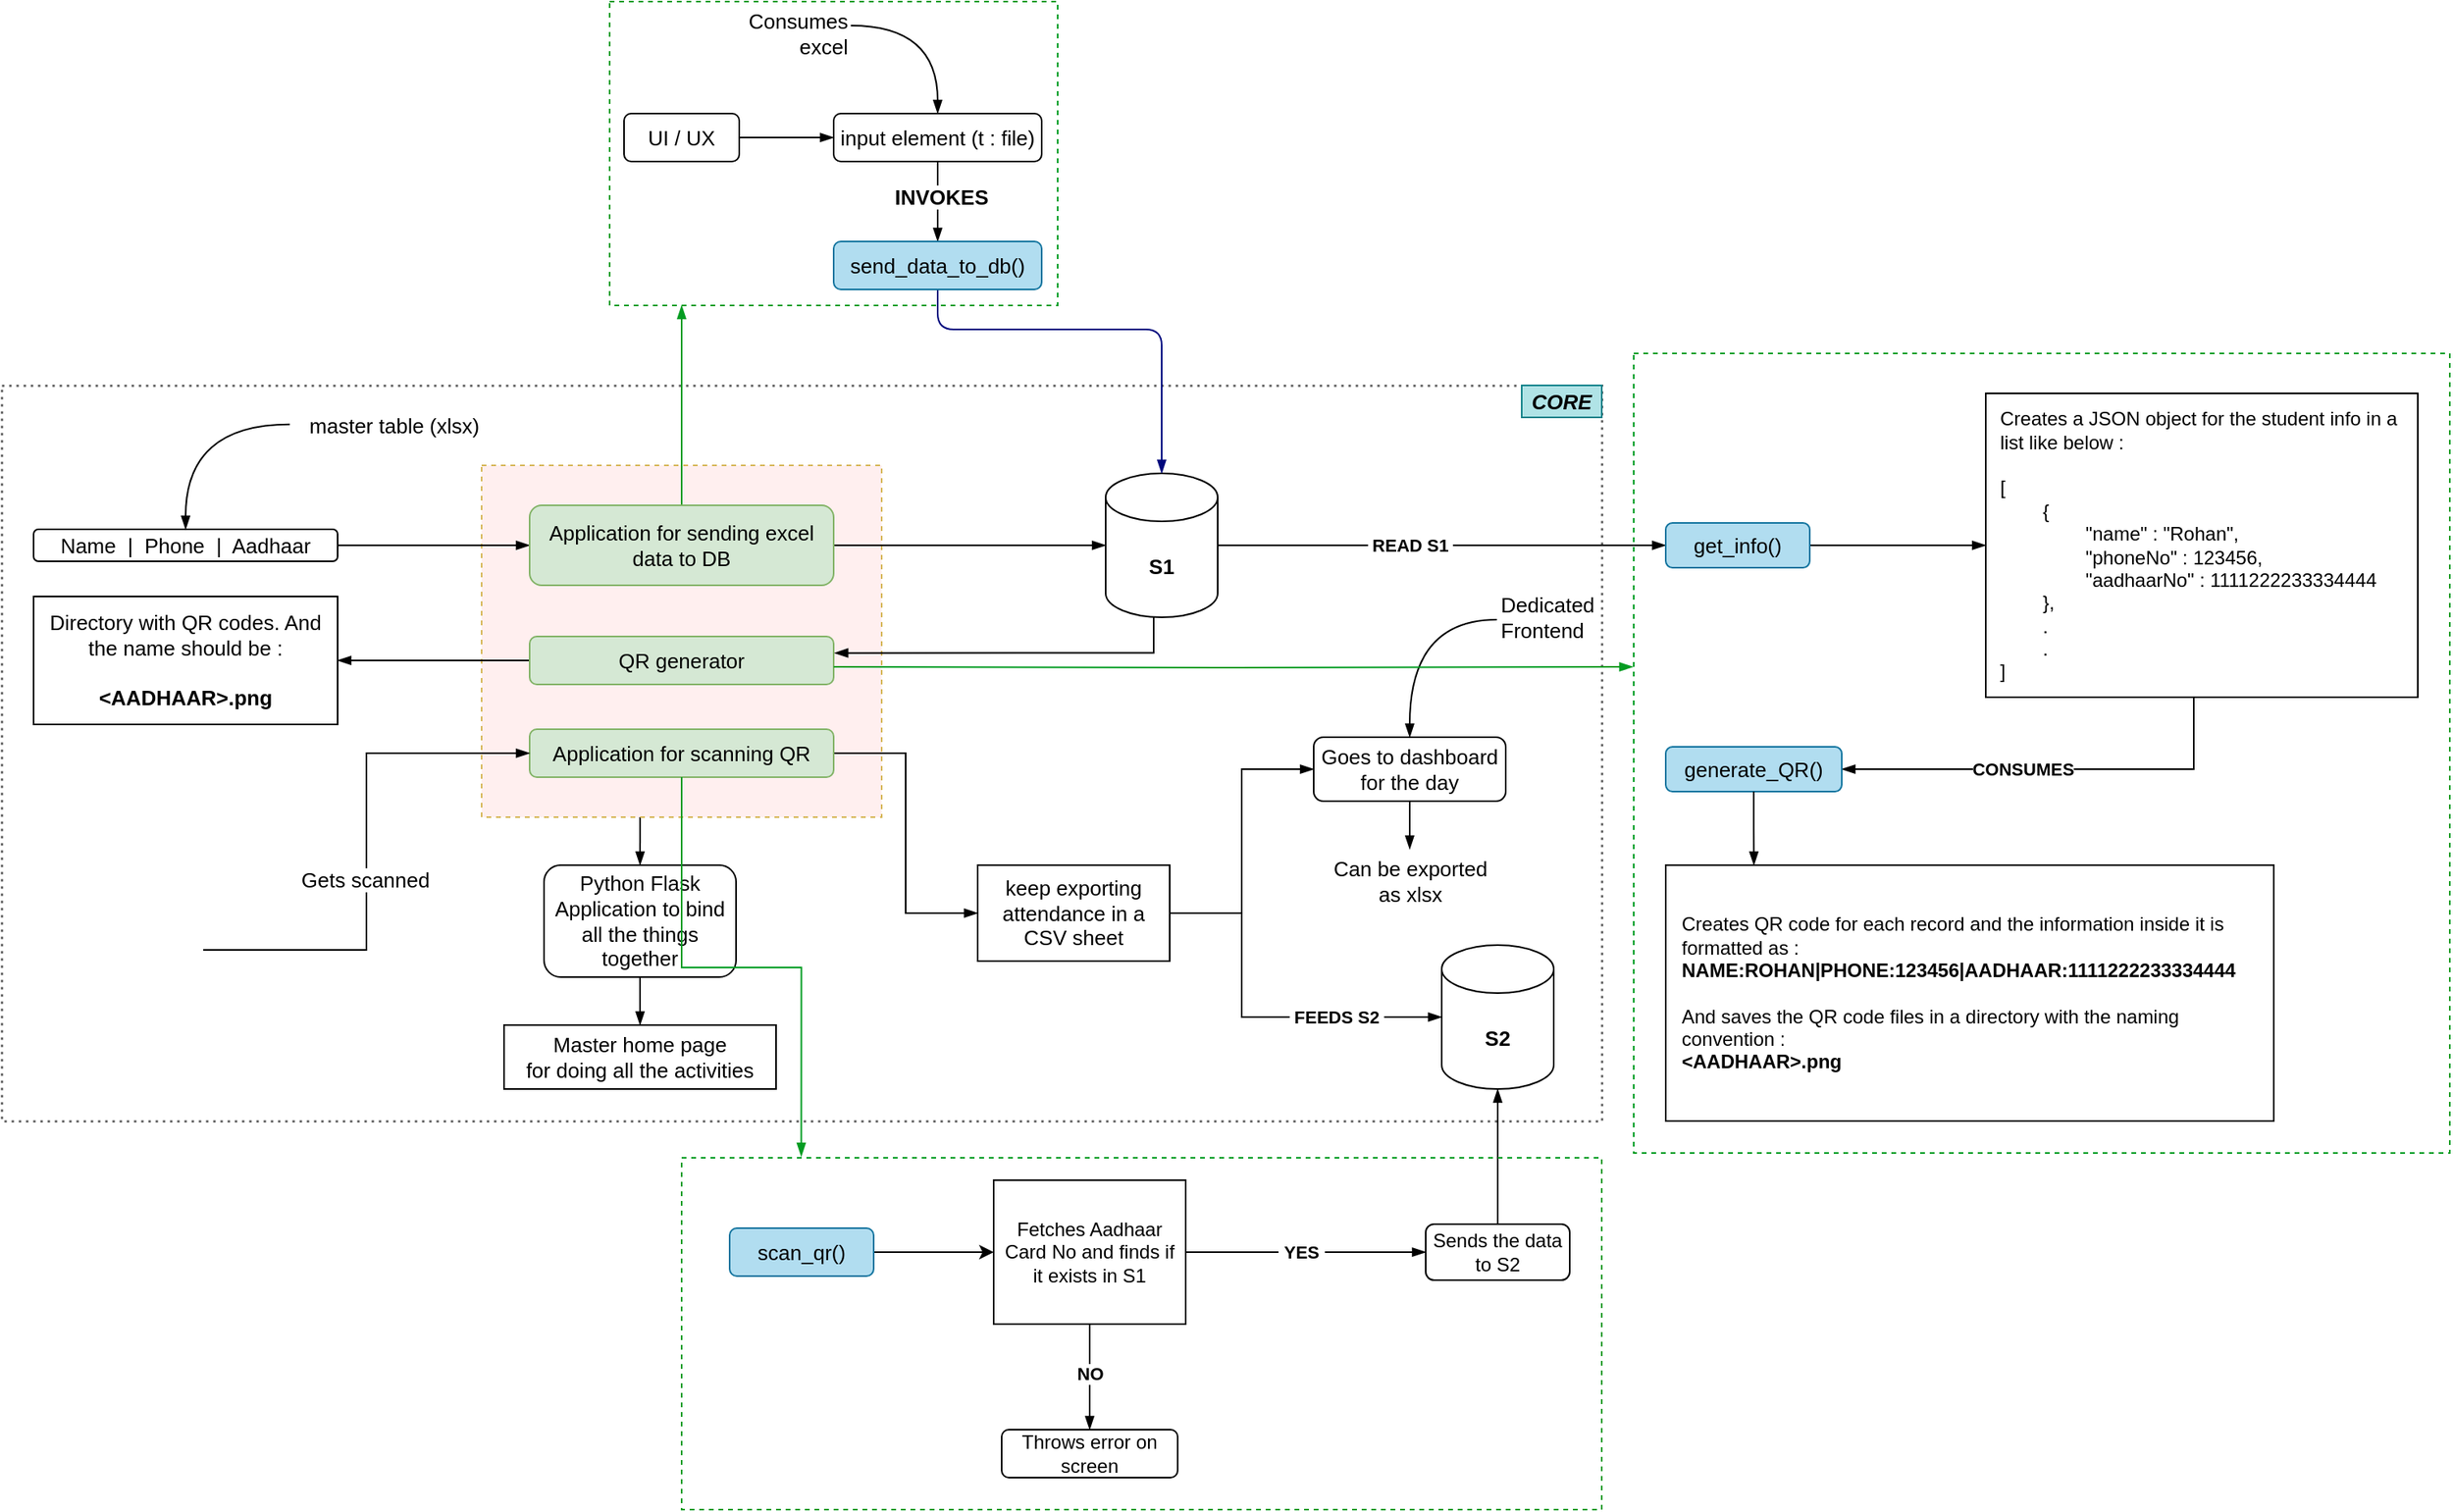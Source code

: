 <mxfile version="26.0.4">
  <diagram name="Page-1" id="eBslk7wmS1e1T6OSuGHc">
    <mxGraphModel dx="1863" dy="965" grid="1" gridSize="10" guides="1" tooltips="1" connect="1" arrows="1" fold="1" page="1" pageScale="1" pageWidth="3300" pageHeight="4681" math="0" shadow="0">
      <root>
        <mxCell id="0" />
        <mxCell id="1" parent="0" />
        <mxCell id="7irCT8jfKJjp8e5JyJTQ-7" value="" style="rounded=0;whiteSpace=wrap;html=1;dashed=1;fillColor=none;strokeColor=#049C22;" vertex="1" parent="1">
          <mxGeometry x="1520" y="560" width="510" height="500" as="geometry" />
        </mxCell>
        <mxCell id="7irCT8jfKJjp8e5JyJTQ-5" value="" style="rounded=0;whiteSpace=wrap;html=1;dashed=1;fillColor=none;strokeColor=#049C22;" vertex="1" parent="1">
          <mxGeometry x="880" y="340" width="280" height="190" as="geometry" />
        </mxCell>
        <mxCell id="jVRxyoQ3wr-jkIcxImyI-39" value="" style="rounded=0;whiteSpace=wrap;html=1;dashed=1;dashPattern=1 2;strokeColor=#696969;strokeWidth=1.5;fontSize=13;" parent="1" vertex="1">
          <mxGeometry x="500" y="580" width="1000" height="460" as="geometry" />
        </mxCell>
        <mxCell id="jVRxyoQ3wr-jkIcxImyI-35" style="edgeStyle=orthogonalEdgeStyle;rounded=0;orthogonalLoop=1;jettySize=auto;html=1;entryX=0.5;entryY=0;entryDx=0;entryDy=0;strokeWidth=1;endArrow=blockThin;endFill=1;fontSize=13;" parent="1" target="jVRxyoQ3wr-jkIcxImyI-34" edge="1">
          <mxGeometry relative="1" as="geometry">
            <mxPoint x="899.043" y="850" as="sourcePoint" />
          </mxGeometry>
        </mxCell>
        <mxCell id="jVRxyoQ3wr-jkIcxImyI-33" value="" style="rounded=0;whiteSpace=wrap;html=1;dashed=1;fillColor=#FFEFEF;strokeColor=#d6b656;fontSize=13;" parent="1" vertex="1">
          <mxGeometry x="800" y="630" width="250" height="220" as="geometry" />
        </mxCell>
        <mxCell id="jVRxyoQ3wr-jkIcxImyI-7" style="edgeStyle=orthogonalEdgeStyle;rounded=0;orthogonalLoop=1;jettySize=auto;html=1;entryX=0;entryY=0.5;entryDx=0;entryDy=0;strokeWidth=1;endArrow=blockThin;endFill=1;fontSize=13;" parent="1" source="jVRxyoQ3wr-jkIcxImyI-1" target="jVRxyoQ3wr-jkIcxImyI-5" edge="1">
          <mxGeometry relative="1" as="geometry" />
        </mxCell>
        <mxCell id="jVRxyoQ3wr-jkIcxImyI-1" value="Name&amp;nbsp; |&amp;nbsp; Phone&amp;nbsp; |&amp;nbsp; Aadhaar" style="rounded=1;whiteSpace=wrap;html=1;fontSize=13;" parent="1" vertex="1">
          <mxGeometry x="520" y="670" width="190" height="20" as="geometry" />
        </mxCell>
        <mxCell id="jVRxyoQ3wr-jkIcxImyI-3" style="edgeStyle=orthogonalEdgeStyle;rounded=0;orthogonalLoop=1;jettySize=auto;html=1;entryX=0.5;entryY=0;entryDx=0;entryDy=0;exitX=0.001;exitY=0.478;exitDx=0;exitDy=0;exitPerimeter=0;curved=1;strokeWidth=1;endArrow=blockThin;endFill=1;fontSize=13;" parent="1" source="jVRxyoQ3wr-jkIcxImyI-2" target="jVRxyoQ3wr-jkIcxImyI-1" edge="1">
          <mxGeometry relative="1" as="geometry" />
        </mxCell>
        <mxCell id="jVRxyoQ3wr-jkIcxImyI-2" value="master table (xlsx)" style="text;html=1;align=center;verticalAlign=middle;resizable=0;points=[];autosize=1;strokeColor=none;fillColor=none;fontSize=13;" parent="1" vertex="1">
          <mxGeometry x="680" y="590" width="130" height="30" as="geometry" />
        </mxCell>
        <mxCell id="jVRxyoQ3wr-jkIcxImyI-10" style="edgeStyle=orthogonalEdgeStyle;rounded=0;orthogonalLoop=1;jettySize=auto;html=1;strokeWidth=1;endArrow=blockThin;endFill=1;fontSize=13;entryX=0;entryY=0.5;entryDx=0;entryDy=0;entryPerimeter=0;" parent="1" source="jVRxyoQ3wr-jkIcxImyI-5" target="jVRxyoQ3wr-jkIcxImyI-8" edge="1">
          <mxGeometry relative="1" as="geometry">
            <mxPoint x="1170" y="680" as="targetPoint" />
            <Array as="points" />
          </mxGeometry>
        </mxCell>
        <mxCell id="jVRxyoQ3wr-jkIcxImyI-45" style="edgeStyle=orthogonalEdgeStyle;rounded=0;orthogonalLoop=1;jettySize=auto;html=1;strokeColor=#049C22;strokeWidth=1;endArrow=blockThin;endFill=1;fontSize=13;" parent="1" source="jVRxyoQ3wr-jkIcxImyI-5" edge="1">
          <mxGeometry relative="1" as="geometry">
            <mxPoint x="925" y="530" as="targetPoint" />
          </mxGeometry>
        </mxCell>
        <mxCell id="jVRxyoQ3wr-jkIcxImyI-5" value="Application&amp;nbsp;&lt;span style=&quot;background-color: transparent; color: light-dark(rgb(0, 0, 0), rgb(255, 255, 255));&quot;&gt;for sending&amp;nbsp;&lt;/span&gt;&lt;span style=&quot;background-color: transparent; color: light-dark(rgb(0, 0, 0), rgb(255, 255, 255));&quot;&gt;excel data&amp;nbsp;&lt;/span&gt;&lt;span style=&quot;background-color: transparent; color: light-dark(rgb(0, 0, 0), rgb(255, 255, 255));&quot;&gt;to DB&lt;/span&gt;" style="rounded=1;whiteSpace=wrap;html=1;fillColor=#d5e8d4;strokeColor=#82b366;fontStyle=0;fontFamily=Helvetica;fontSize=13;" parent="1" vertex="1">
          <mxGeometry x="830" y="655" width="190" height="50" as="geometry" />
        </mxCell>
        <mxCell id="jVRxyoQ3wr-jkIcxImyI-56" style="edgeStyle=orthogonalEdgeStyle;rounded=0;orthogonalLoop=1;jettySize=auto;html=1;entryX=1.003;entryY=0.344;entryDx=0;entryDy=0;entryPerimeter=0;strokeWidth=1;endArrow=blockThin;endFill=1;fontSize=13;" parent="1" source="jVRxyoQ3wr-jkIcxImyI-8" target="jVRxyoQ3wr-jkIcxImyI-11" edge="1">
          <mxGeometry relative="1" as="geometry">
            <Array as="points">
              <mxPoint x="1220" y="747" />
            </Array>
          </mxGeometry>
        </mxCell>
        <mxCell id="jVRxyoQ3wr-jkIcxImyI-60" style="edgeStyle=orthogonalEdgeStyle;rounded=0;orthogonalLoop=1;jettySize=auto;html=1;entryX=0;entryY=0.5;entryDx=0;entryDy=0;endArrow=blockThin;endFill=1;" parent="1" source="jVRxyoQ3wr-jkIcxImyI-8" target="jVRxyoQ3wr-jkIcxImyI-59" edge="1">
          <mxGeometry relative="1" as="geometry">
            <Array as="points" />
          </mxGeometry>
        </mxCell>
        <mxCell id="jVRxyoQ3wr-jkIcxImyI-65" value="&amp;nbsp;READ S1&amp;nbsp;" style="edgeLabel;html=1;align=center;verticalAlign=middle;resizable=0;points=[];fontStyle=1" parent="jVRxyoQ3wr-jkIcxImyI-60" vertex="1" connectable="0">
          <mxGeometry x="-0.148" relative="1" as="geometry">
            <mxPoint as="offset" />
          </mxGeometry>
        </mxCell>
        <mxCell id="jVRxyoQ3wr-jkIcxImyI-8" value="&lt;font&gt;S1&lt;/font&gt;" style="shape=cylinder3;whiteSpace=wrap;html=1;boundedLbl=1;backgroundOutline=1;size=15;fontSize=13;fontStyle=1" parent="1" vertex="1">
          <mxGeometry x="1190" y="635" width="70" height="90" as="geometry" />
        </mxCell>
        <mxCell id="jVRxyoQ3wr-jkIcxImyI-14" style="edgeStyle=orthogonalEdgeStyle;rounded=0;orthogonalLoop=1;jettySize=auto;html=1;entryX=1;entryY=0.5;entryDx=0;entryDy=0;strokeWidth=1;endArrow=blockThin;endFill=1;fontSize=13;" parent="1" source="jVRxyoQ3wr-jkIcxImyI-11" target="jVRxyoQ3wr-jkIcxImyI-13" edge="1">
          <mxGeometry relative="1" as="geometry" />
        </mxCell>
        <mxCell id="jVRxyoQ3wr-jkIcxImyI-11" value="QR generator" style="rounded=1;whiteSpace=wrap;html=1;fillColor=#d5e8d4;strokeColor=#82b366;fontSize=13;" parent="1" vertex="1">
          <mxGeometry x="830" y="737" width="190" height="30" as="geometry" />
        </mxCell>
        <mxCell id="jVRxyoQ3wr-jkIcxImyI-13" value="Directory with QR codes. And the name should be :&lt;br&gt;&lt;br&gt;&lt;b&gt;&amp;lt;AADHAAR&amp;gt;.png&lt;/b&gt;" style="rounded=0;whiteSpace=wrap;html=1;spacing=5;fontSize=13;" parent="1" vertex="1">
          <mxGeometry x="520" y="712" width="190" height="80" as="geometry" />
        </mxCell>
        <mxCell id="jVRxyoQ3wr-jkIcxImyI-26" style="edgeStyle=orthogonalEdgeStyle;rounded=0;orthogonalLoop=1;jettySize=auto;html=1;entryX=0;entryY=0.5;entryDx=0;entryDy=0;strokeWidth=1;endArrow=blockThin;endFill=1;fontSize=13;" parent="1" source="jVRxyoQ3wr-jkIcxImyI-17" target="jVRxyoQ3wr-jkIcxImyI-25" edge="1">
          <mxGeometry relative="1" as="geometry" />
        </mxCell>
        <mxCell id="jVRxyoQ3wr-jkIcxImyI-17" value="Application for scanning QR" style="rounded=1;whiteSpace=wrap;html=1;fillColor=#d5e8d4;strokeColor=#82b366;fontSize=13;" parent="1" vertex="1">
          <mxGeometry x="830" y="795" width="190" height="30" as="geometry" />
        </mxCell>
        <mxCell id="jVRxyoQ3wr-jkIcxImyI-21" style="edgeStyle=orthogonalEdgeStyle;rounded=0;orthogonalLoop=1;jettySize=auto;html=1;entryX=0;entryY=0.5;entryDx=0;entryDy=0;strokeWidth=1;endArrow=blockThin;endFill=1;fontSize=13;" parent="1" source="jVRxyoQ3wr-jkIcxImyI-20" target="jVRxyoQ3wr-jkIcxImyI-17" edge="1">
          <mxGeometry relative="1" as="geometry" />
        </mxCell>
        <mxCell id="jVRxyoQ3wr-jkIcxImyI-22" value="Gets scanned" style="edgeLabel;html=1;align=center;verticalAlign=middle;resizable=0;points=[];fontSize=13;" parent="jVRxyoQ3wr-jkIcxImyI-21" vertex="1" connectable="0">
          <mxGeometry x="-0.315" y="-1" relative="1" as="geometry">
            <mxPoint x="-2" y="-34" as="offset" />
          </mxGeometry>
        </mxCell>
        <mxCell id="jVRxyoQ3wr-jkIcxImyI-20" value="" style="shape=image;verticalLabelPosition=bottom;labelBackgroundColor=default;verticalAlign=top;aspect=fixed;imageAspect=0;image=https://upload.wikimedia.org/wikipedia/commons/d/d0/QR_code_for_mobile_English_Wikipedia.svg;fontSize=13;" parent="1" vertex="1">
          <mxGeometry x="520" y="880" width="106" height="106" as="geometry" />
        </mxCell>
        <mxCell id="jVRxyoQ3wr-jkIcxImyI-30" style="edgeStyle=orthogonalEdgeStyle;rounded=0;orthogonalLoop=1;jettySize=auto;html=1;entryX=0;entryY=0.5;entryDx=0;entryDy=0;strokeWidth=1;endArrow=blockThin;endFill=1;fontSize=13;" parent="1" source="jVRxyoQ3wr-jkIcxImyI-25" target="jVRxyoQ3wr-jkIcxImyI-28" edge="1">
          <mxGeometry relative="1" as="geometry" />
        </mxCell>
        <mxCell id="jVRxyoQ3wr-jkIcxImyI-25" value="keep exporting&lt;div&gt;attendance in a CSV sheet&lt;/div&gt;" style="rounded=0;whiteSpace=wrap;html=1;fontSize=13;" parent="1" vertex="1">
          <mxGeometry x="1110" y="880" width="120" height="60" as="geometry" />
        </mxCell>
        <mxCell id="jVRxyoQ3wr-jkIcxImyI-58" style="edgeStyle=orthogonalEdgeStyle;rounded=0;orthogonalLoop=1;jettySize=auto;html=1;strokeWidth=1;endArrow=blockThin;endFill=1;fontSize=13;" parent="1" source="jVRxyoQ3wr-jkIcxImyI-28" target="jVRxyoQ3wr-jkIcxImyI-57" edge="1">
          <mxGeometry relative="1" as="geometry" />
        </mxCell>
        <mxCell id="jVRxyoQ3wr-jkIcxImyI-28" value="Goes to dashboard for the day" style="rounded=1;whiteSpace=wrap;html=1;fontSize=13;" parent="1" vertex="1">
          <mxGeometry x="1320" y="800" width="120" height="40" as="geometry" />
        </mxCell>
        <mxCell id="jVRxyoQ3wr-jkIcxImyI-32" style="edgeStyle=orthogonalEdgeStyle;rounded=0;orthogonalLoop=1;jettySize=auto;html=1;entryX=0.5;entryY=0;entryDx=0;entryDy=0;exitX=-0.007;exitY=0.539;exitDx=0;exitDy=0;exitPerimeter=0;curved=1;strokeWidth=1;endArrow=blockThin;endFill=1;fontSize=13;" parent="1" source="jVRxyoQ3wr-jkIcxImyI-31" target="jVRxyoQ3wr-jkIcxImyI-28" edge="1">
          <mxGeometry relative="1" as="geometry" />
        </mxCell>
        <mxCell id="jVRxyoQ3wr-jkIcxImyI-31" value="Dedicated&lt;div&gt;Frontend&lt;/div&gt;" style="text;html=1;align=left;verticalAlign=middle;resizable=0;points=[];autosize=1;strokeColor=none;fillColor=none;fontSize=13;" parent="1" vertex="1">
          <mxGeometry x="1435" y="705" width="80" height="40" as="geometry" />
        </mxCell>
        <mxCell id="jVRxyoQ3wr-jkIcxImyI-38" style="edgeStyle=orthogonalEdgeStyle;rounded=0;orthogonalLoop=1;jettySize=auto;html=1;entryX=0.5;entryY=0;entryDx=0;entryDy=0;strokeWidth=1;endArrow=blockThin;endFill=1;fontSize=13;" parent="1" source="jVRxyoQ3wr-jkIcxImyI-34" target="jVRxyoQ3wr-jkIcxImyI-37" edge="1">
          <mxGeometry relative="1" as="geometry" />
        </mxCell>
        <mxCell id="jVRxyoQ3wr-jkIcxImyI-34" value="Python Flask Application to bind all the things together" style="rounded=1;whiteSpace=wrap;html=1;fontSize=13;" parent="1" vertex="1">
          <mxGeometry x="839" y="880" width="120" height="70" as="geometry" />
        </mxCell>
        <mxCell id="jVRxyoQ3wr-jkIcxImyI-37" value="Master home page&lt;br&gt;for doing all the activities" style="rounded=0;whiteSpace=wrap;html=1;fontSize=13;" parent="1" vertex="1">
          <mxGeometry x="814" y="980" width="170" height="40" as="geometry" />
        </mxCell>
        <mxCell id="jVRxyoQ3wr-jkIcxImyI-40" value="CORE" style="rounded=0;whiteSpace=wrap;html=1;fontStyle=3;fillColor=#b0e3e6;strokeColor=#0e8088;fontSize=13;" parent="1" vertex="1">
          <mxGeometry x="1450" y="580" width="50" height="20" as="geometry" />
        </mxCell>
        <mxCell id="jVRxyoQ3wr-jkIcxImyI-47" style="edgeStyle=orthogonalEdgeStyle;rounded=0;orthogonalLoop=1;jettySize=auto;html=1;entryX=0;entryY=0.5;entryDx=0;entryDy=0;strokeWidth=1;endArrow=blockThin;endFill=1;fontSize=13;" parent="1" source="jVRxyoQ3wr-jkIcxImyI-44" target="jVRxyoQ3wr-jkIcxImyI-46" edge="1">
          <mxGeometry relative="1" as="geometry" />
        </mxCell>
        <mxCell id="jVRxyoQ3wr-jkIcxImyI-44" value="UI / UX" style="rounded=1;whiteSpace=wrap;html=1;fontSize=13;" parent="1" vertex="1">
          <mxGeometry x="889" y="410" width="72" height="30" as="geometry" />
        </mxCell>
        <mxCell id="jVRxyoQ3wr-jkIcxImyI-51" style="edgeStyle=orthogonalEdgeStyle;rounded=0;orthogonalLoop=1;jettySize=auto;html=1;entryX=0.5;entryY=0;entryDx=0;entryDy=0;strokeWidth=1;endArrow=blockThin;endFill=1;fontSize=13;" parent="1" source="jVRxyoQ3wr-jkIcxImyI-46" target="jVRxyoQ3wr-jkIcxImyI-50" edge="1">
          <mxGeometry relative="1" as="geometry" />
        </mxCell>
        <mxCell id="jVRxyoQ3wr-jkIcxImyI-52" value="INVOKES" style="edgeLabel;html=1;align=center;verticalAlign=middle;resizable=0;points=[];fontSize=13;fontStyle=1" parent="jVRxyoQ3wr-jkIcxImyI-51" vertex="1" connectable="0">
          <mxGeometry x="-0.133" y="2" relative="1" as="geometry">
            <mxPoint as="offset" />
          </mxGeometry>
        </mxCell>
        <mxCell id="jVRxyoQ3wr-jkIcxImyI-46" value="input element (t : file)" style="rounded=1;whiteSpace=wrap;html=1;fontSize=13;" parent="1" vertex="1">
          <mxGeometry x="1020" y="410" width="130" height="30" as="geometry" />
        </mxCell>
        <mxCell id="jVRxyoQ3wr-jkIcxImyI-49" style="edgeStyle=orthogonalEdgeStyle;rounded=0;orthogonalLoop=1;jettySize=auto;html=1;entryX=0.5;entryY=0;entryDx=0;entryDy=0;exitX=1.008;exitY=0.375;exitDx=0;exitDy=0;exitPerimeter=0;curved=1;strokeWidth=1;endArrow=blockThin;endFill=1;fontSize=13;" parent="1" source="jVRxyoQ3wr-jkIcxImyI-48" target="jVRxyoQ3wr-jkIcxImyI-46" edge="1">
          <mxGeometry relative="1" as="geometry" />
        </mxCell>
        <mxCell id="jVRxyoQ3wr-jkIcxImyI-48" value="Consumes&lt;div&gt;excel&lt;/div&gt;" style="text;html=1;align=right;verticalAlign=middle;resizable=0;points=[];autosize=1;strokeColor=none;fillColor=none;fontSize=13;" parent="1" vertex="1">
          <mxGeometry x="940" y="340" width="90" height="40" as="geometry" />
        </mxCell>
        <mxCell id="jVRxyoQ3wr-jkIcxImyI-53" style="edgeStyle=orthogonalEdgeStyle;rounded=1;orthogonalLoop=1;jettySize=auto;html=1;strokeColor=#00087D;curved=0;strokeWidth=1;endArrow=blockThin;endFill=1;fontSize=13;" parent="1" source="jVRxyoQ3wr-jkIcxImyI-50" target="jVRxyoQ3wr-jkIcxImyI-8" edge="1">
          <mxGeometry relative="1" as="geometry">
            <Array as="points">
              <mxPoint x="1225" y="545" />
            </Array>
          </mxGeometry>
        </mxCell>
        <mxCell id="jVRxyoQ3wr-jkIcxImyI-50" value="send_data_to_db()" style="rounded=1;whiteSpace=wrap;html=1;fillColor=#b1ddf0;strokeColor=#10739e;fontStyle=0;fontSize=13;" parent="1" vertex="1">
          <mxGeometry x="1020" y="490" width="130" height="30" as="geometry" />
        </mxCell>
        <mxCell id="jVRxyoQ3wr-jkIcxImyI-57" value="Can be exported&lt;div&gt;as xlsx&lt;/div&gt;" style="text;html=1;align=center;verticalAlign=middle;resizable=0;points=[];autosize=1;strokeColor=none;fillColor=none;fontSize=13;" parent="1" vertex="1">
          <mxGeometry x="1320" y="870" width="120" height="40" as="geometry" />
        </mxCell>
        <mxCell id="jVRxyoQ3wr-jkIcxImyI-64" style="edgeStyle=orthogonalEdgeStyle;rounded=0;orthogonalLoop=1;jettySize=auto;html=1;entryX=0;entryY=0.5;entryDx=0;entryDy=0;endArrow=blockThin;endFill=1;" parent="1" source="jVRxyoQ3wr-jkIcxImyI-59" target="jVRxyoQ3wr-jkIcxImyI-63" edge="1">
          <mxGeometry relative="1" as="geometry" />
        </mxCell>
        <mxCell id="jVRxyoQ3wr-jkIcxImyI-59" value="get_info()" style="rounded=1;whiteSpace=wrap;html=1;fillColor=#b1ddf0;strokeColor=#10739e;fontSize=13;" parent="1" vertex="1">
          <mxGeometry x="1540" y="666" width="90" height="28" as="geometry" />
        </mxCell>
        <mxCell id="jVRxyoQ3wr-jkIcxImyI-69" style="edgeStyle=orthogonalEdgeStyle;rounded=0;orthogonalLoop=1;jettySize=auto;html=1;entryX=1;entryY=0.5;entryDx=0;entryDy=0;endArrow=blockThin;endFill=1;" parent="1" source="jVRxyoQ3wr-jkIcxImyI-63" target="jVRxyoQ3wr-jkIcxImyI-67" edge="1">
          <mxGeometry relative="1" as="geometry">
            <Array as="points">
              <mxPoint x="1870" y="820" />
            </Array>
          </mxGeometry>
        </mxCell>
        <mxCell id="jVRxyoQ3wr-jkIcxImyI-70" value="CONSUMES" style="edgeLabel;html=1;align=center;verticalAlign=middle;resizable=0;points=[];fontStyle=1" parent="jVRxyoQ3wr-jkIcxImyI-69" vertex="1" connectable="0">
          <mxGeometry x="0.15" relative="1" as="geometry">
            <mxPoint as="offset" />
          </mxGeometry>
        </mxCell>
        <mxCell id="jVRxyoQ3wr-jkIcxImyI-63" value="Creates a JSON object for the student info in a list like below :&lt;br&gt;&lt;br&gt;&lt;div style=&quot;&quot;&gt;&lt;span style=&quot;background-color: transparent; color: light-dark(rgb(0, 0, 0), rgb(255, 255, 255));&quot;&gt;[&lt;/span&gt;&lt;/div&gt;&lt;div style=&quot;&quot;&gt;&lt;span style=&quot;white-space: pre;&quot;&gt;&#x9;&lt;/span&gt;{&lt;br&gt;&lt;/div&gt;&lt;div style=&quot;&quot;&gt;&lt;span style=&quot;white-space: pre;&quot;&gt;&#x9;&lt;/span&gt;&lt;span style=&quot;white-space: pre;&quot;&gt;&#x9;&lt;/span&gt;&quot;name&quot; : &quot;Rohan&quot;,&lt;br&gt;&lt;/div&gt;&lt;div style=&quot;&quot;&gt;&lt;span style=&quot;white-space: pre;&quot;&gt;&#x9;&lt;/span&gt;&lt;span style=&quot;white-space: pre;&quot;&gt;&#x9;&lt;/span&gt;&quot;phoneNo&quot; : 123456,&lt;/div&gt;&lt;div style=&quot;&quot;&gt;&lt;span style=&quot;white-space: pre;&quot;&gt;&#x9;&lt;/span&gt;&lt;span style=&quot;white-space: pre;&quot;&gt;&#x9;&lt;/span&gt;&quot;aadhaarNo&quot; : 1111222233334444&lt;/div&gt;&lt;div style=&quot;&quot;&gt;&lt;span style=&quot;white-space: pre;&quot;&gt;&#x9;&lt;/span&gt;},&lt;br&gt;&lt;/div&gt;&lt;div style=&quot;&quot;&gt;&lt;span style=&quot;white-space: pre;&quot;&gt;&#x9;&lt;/span&gt;.&lt;br&gt;&lt;/div&gt;&lt;div style=&quot;&quot;&gt;&lt;span style=&quot;white-space: pre;&quot;&gt;&#x9;&lt;/span&gt;.&lt;/div&gt;&lt;div style=&quot;&quot;&gt;]&lt;/div&gt;" style="rounded=0;whiteSpace=wrap;html=1;spacing=9;align=left;" parent="1" vertex="1">
          <mxGeometry x="1740" y="585" width="270" height="190" as="geometry" />
        </mxCell>
        <mxCell id="jVRxyoQ3wr-jkIcxImyI-67" value="generate_QR()" style="rounded=1;whiteSpace=wrap;html=1;fillColor=#b1ddf0;strokeColor=#10739e;fontSize=13;" parent="1" vertex="1">
          <mxGeometry x="1540" y="806" width="110" height="28" as="geometry" />
        </mxCell>
        <mxCell id="jVRxyoQ3wr-jkIcxImyI-71" value="Creates QR code for each record and the information inside it is formatted as : &lt;b&gt;NAME:ROHAN|PHONE:123456|AADHAAR:1111222233334444&lt;/b&gt;&lt;div&gt;&lt;b&gt;&lt;br&gt;&lt;/b&gt;&lt;/div&gt;&lt;div&gt;And saves the QR code files in a directory with the naming convention :&amp;nbsp;&lt;br&gt;&lt;b&gt;&amp;lt;AADHAAR&amp;gt;.png&lt;/b&gt;&lt;/div&gt;" style="rounded=0;whiteSpace=wrap;html=1;align=left;spacing=10;" parent="1" vertex="1">
          <mxGeometry x="1540" y="880" width="380" height="160" as="geometry" />
        </mxCell>
        <mxCell id="jVRxyoQ3wr-jkIcxImyI-72" style="edgeStyle=orthogonalEdgeStyle;rounded=0;orthogonalLoop=1;jettySize=auto;html=1;entryX=0.145;entryY=0;entryDx=0;entryDy=0;entryPerimeter=0;endArrow=blockThin;endFill=1;" parent="1" source="jVRxyoQ3wr-jkIcxImyI-67" target="jVRxyoQ3wr-jkIcxImyI-71" edge="1">
          <mxGeometry relative="1" as="geometry" />
        </mxCell>
        <mxCell id="7irCT8jfKJjp8e5JyJTQ-2" value="&lt;font&gt;S2&lt;/font&gt;" style="shape=cylinder3;whiteSpace=wrap;html=1;boundedLbl=1;backgroundOutline=1;size=15;fontSize=13;fontStyle=1" vertex="1" parent="1">
          <mxGeometry x="1400" y="930" width="70" height="90" as="geometry" />
        </mxCell>
        <mxCell id="7irCT8jfKJjp8e5JyJTQ-3" style="edgeStyle=orthogonalEdgeStyle;rounded=0;orthogonalLoop=1;jettySize=auto;html=1;entryX=0;entryY=0.5;entryDx=0;entryDy=0;entryPerimeter=0;endArrow=blockThin;endFill=1;" edge="1" parent="1" target="7irCT8jfKJjp8e5JyJTQ-2">
          <mxGeometry relative="1" as="geometry">
            <mxPoint x="1230" y="910" as="sourcePoint" />
            <mxPoint x="1340" y="975" as="targetPoint" />
            <Array as="points">
              <mxPoint x="1275" y="910" />
              <mxPoint x="1275" y="975" />
            </Array>
          </mxGeometry>
        </mxCell>
        <mxCell id="7irCT8jfKJjp8e5JyJTQ-12" value="&amp;nbsp;FEEDS S2&amp;nbsp;" style="edgeLabel;html=1;align=center;verticalAlign=middle;resizable=0;points=[];fontStyle=1" vertex="1" connectable="0" parent="7irCT8jfKJjp8e5JyJTQ-3">
          <mxGeometry x="0.317" y="1" relative="1" as="geometry">
            <mxPoint x="14" y="1" as="offset" />
          </mxGeometry>
        </mxCell>
        <mxCell id="7irCT8jfKJjp8e5JyJTQ-9" style="edgeStyle=orthogonalEdgeStyle;rounded=0;orthogonalLoop=1;jettySize=auto;html=1;endArrow=blockThin;endFill=1;strokeColor=#049C22;entryX=-0.001;entryY=0.392;entryDx=0;entryDy=0;entryPerimeter=0;" edge="1" parent="1" target="7irCT8jfKJjp8e5JyJTQ-7">
          <mxGeometry relative="1" as="geometry">
            <mxPoint x="1020.0" y="756.018" as="sourcePoint" />
            <mxPoint x="1520" y="749" as="targetPoint" />
            <Array as="points" />
          </mxGeometry>
        </mxCell>
        <mxCell id="7irCT8jfKJjp8e5JyJTQ-15" style="edgeStyle=orthogonalEdgeStyle;rounded=0;orthogonalLoop=1;jettySize=auto;html=1;" edge="1" parent="1" source="7irCT8jfKJjp8e5JyJTQ-13">
          <mxGeometry relative="1" as="geometry">
            <mxPoint x="1120" y="1122" as="targetPoint" />
          </mxGeometry>
        </mxCell>
        <mxCell id="7irCT8jfKJjp8e5JyJTQ-13" value="scan_qr()" style="rounded=1;whiteSpace=wrap;html=1;fillColor=#b1ddf0;strokeColor=#10739e;fontStyle=0;fontSize=13;" vertex="1" parent="1">
          <mxGeometry x="955" y="1107" width="90" height="30" as="geometry" />
        </mxCell>
        <mxCell id="7irCT8jfKJjp8e5JyJTQ-19" style="edgeStyle=orthogonalEdgeStyle;rounded=0;orthogonalLoop=1;jettySize=auto;html=1;entryX=0;entryY=0.5;entryDx=0;entryDy=0;endArrow=blockThin;endFill=1;" edge="1" parent="1" source="7irCT8jfKJjp8e5JyJTQ-17" target="7irCT8jfKJjp8e5JyJTQ-18">
          <mxGeometry relative="1" as="geometry" />
        </mxCell>
        <mxCell id="7irCT8jfKJjp8e5JyJTQ-20" value="&amp;nbsp;&lt;b&gt;YES&lt;/b&gt;&amp;nbsp;" style="edgeLabel;html=1;align=center;verticalAlign=middle;resizable=0;points=[];" vertex="1" connectable="0" parent="7irCT8jfKJjp8e5JyJTQ-19">
          <mxGeometry x="-0.046" relative="1" as="geometry">
            <mxPoint as="offset" />
          </mxGeometry>
        </mxCell>
        <mxCell id="7irCT8jfKJjp8e5JyJTQ-24" style="edgeStyle=orthogonalEdgeStyle;rounded=0;orthogonalLoop=1;jettySize=auto;html=1;entryX=0.5;entryY=0;entryDx=0;entryDy=0;endArrow=blockThin;endFill=1;" edge="1" parent="1" source="7irCT8jfKJjp8e5JyJTQ-17" target="7irCT8jfKJjp8e5JyJTQ-23">
          <mxGeometry relative="1" as="geometry" />
        </mxCell>
        <mxCell id="7irCT8jfKJjp8e5JyJTQ-25" value="&lt;b&gt;NO&lt;/b&gt;" style="edgeLabel;html=1;align=center;verticalAlign=middle;resizable=0;points=[];" vertex="1" connectable="0" parent="7irCT8jfKJjp8e5JyJTQ-24">
          <mxGeometry x="-0.259" y="1" relative="1" as="geometry">
            <mxPoint x="-1" y="6" as="offset" />
          </mxGeometry>
        </mxCell>
        <mxCell id="7irCT8jfKJjp8e5JyJTQ-17" value="Fetches Aadhaar Card No and finds if it exists in S1" style="rounded=0;whiteSpace=wrap;html=1;spacing=7;" vertex="1" parent="1">
          <mxGeometry x="1120" y="1077" width="120" height="90" as="geometry" />
        </mxCell>
        <mxCell id="7irCT8jfKJjp8e5JyJTQ-18" value="Sends the data to S2" style="rounded=1;whiteSpace=wrap;html=1;" vertex="1" parent="1">
          <mxGeometry x="1390" y="1104.5" width="90" height="35" as="geometry" />
        </mxCell>
        <mxCell id="7irCT8jfKJjp8e5JyJTQ-21" style="edgeStyle=orthogonalEdgeStyle;rounded=0;orthogonalLoop=1;jettySize=auto;html=1;entryX=0.5;entryY=1;entryDx=0;entryDy=0;entryPerimeter=0;endArrow=blockThin;endFill=1;" edge="1" parent="1" source="7irCT8jfKJjp8e5JyJTQ-18" target="7irCT8jfKJjp8e5JyJTQ-2">
          <mxGeometry relative="1" as="geometry" />
        </mxCell>
        <mxCell id="7irCT8jfKJjp8e5JyJTQ-23" value="Throws error on screen" style="rounded=1;whiteSpace=wrap;html=1;" vertex="1" parent="1">
          <mxGeometry x="1125" y="1233" width="110" height="30" as="geometry" />
        </mxCell>
        <mxCell id="7irCT8jfKJjp8e5JyJTQ-27" value="" style="rounded=0;whiteSpace=wrap;html=1;dashed=1;fillColor=none;strokeColor=#049C22;" vertex="1" parent="1">
          <mxGeometry x="925" y="1063" width="575" height="220" as="geometry" />
        </mxCell>
        <mxCell id="7irCT8jfKJjp8e5JyJTQ-28" style="edgeStyle=orthogonalEdgeStyle;rounded=0;orthogonalLoop=1;jettySize=auto;html=1;endArrow=blockThin;endFill=1;strokeColor=#049C22;entryX=0.13;entryY=-0.004;entryDx=0;entryDy=0;entryPerimeter=0;" edge="1" parent="1" source="jVRxyoQ3wr-jkIcxImyI-17" target="7irCT8jfKJjp8e5JyJTQ-27">
          <mxGeometry relative="1" as="geometry">
            <mxPoint x="1000" y="1051" as="targetPoint" />
            <Array as="points" />
          </mxGeometry>
        </mxCell>
      </root>
    </mxGraphModel>
  </diagram>
</mxfile>
